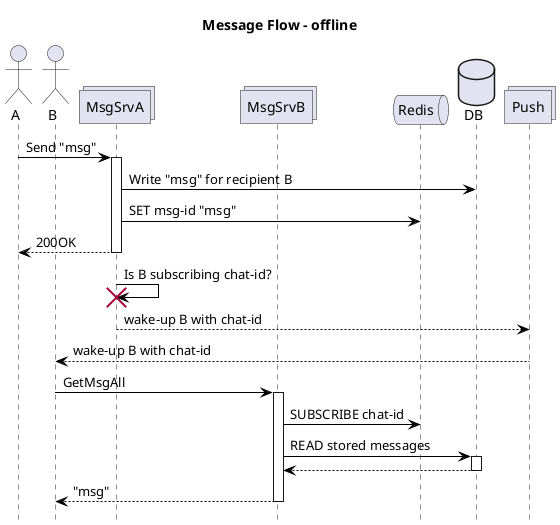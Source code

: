 @startuml messageFlow
skinparam class {
    BackgroundColor White
    ArrowColor Black
    BorderColor Black
    AttributeIconSize 0
}
'skinparam style strictuml
skinparam stereotypeCBackgroundColor White
skinparam stereotypeIBackgroundColor White
skinparam stereotypeEBackgroundColor White
skinparam stereotypeABackgroundColor White
skinparam linetype ortho

title "Message Flow - offline"
hide footbox

actor A
actor B

collections MsgSrvA
collections MsgSrvB
queue Redis
database DB

A -> MsgSrvA ++ : Send "msg"

MsgSrvA -> DB : Write "msg" for recipient B

MsgSrvA -> Redis : SET msg-id "msg"

return 200OK

MsgSrvA -> MsgSrvA !! : Is B subscribing chat-id?


collections Push

MsgSrvA --> Push : wake-up B with chat-id

Push --> B : wake-up B with chat-id

B -> MsgSrvB ++ : GetMsgAll


MsgSrvB -> Redis : SUBSCRIBE chat-id

MsgSrvB -> DB ++ : READ stored messages
return 

return "msg"


@enduml


